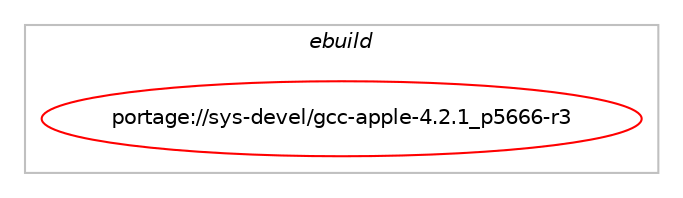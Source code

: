 digraph prolog {

# *************
# Graph options
# *************

newrank=true;
concentrate=true;
compound=true;
graph [rankdir=LR,fontname=Helvetica,fontsize=10,ranksep=1.5];#, ranksep=2.5, nodesep=0.2];
edge  [arrowhead=vee];
node  [fontname=Helvetica,fontsize=10];

# **********
# The ebuild
# **********

subgraph cluster_leftcol {
color=gray;
label=<<i>ebuild</i>>;
id [label="portage://sys-devel/gcc-apple-4.2.1_p5666-r3", color=red, width=4, href="../sys-devel/gcc-apple-4.2.1_p5666-r3.svg"];
}

# ****************
# The dependencies
# ****************

subgraph cluster_midcol {
color=gray;
label=<<i>dependencies</i>>;
subgraph cluster_compile {
fillcolor="#eeeeee";
style=filled;
label=<<i>compile</i>>;
# *** BEGIN UNKNOWN DEPENDENCY TYPE (TODO) ***
# id -> equal(use_conditional_group(positive,fortran,portage://sys-devel/gcc-apple-4.2.1_p5666-r3,[package_dependency(portage://sys-devel/gcc-apple-4.2.1_p5666-r3,install,no,dev-libs,gmp,greaterequal,[4.2.1,,,4.2.1],[],[]),package_dependency(portage://sys-devel/gcc-apple-4.2.1_p5666-r3,install,no,dev-libs,mpfr,greaterequal,[2.2.0,,_p10,2.2.0_p10],[],[])]))
# *** END UNKNOWN DEPENDENCY TYPE (TODO) ***

# *** BEGIN UNKNOWN DEPENDENCY TYPE (TODO) ***
# id -> equal(use_conditional_group(positive,nls,portage://sys-devel/gcc-apple-4.2.1_p5666-r3,[package_dependency(portage://sys-devel/gcc-apple-4.2.1_p5666-r3,install,no,sys-devel,gettext,none,[,,],[],[])]))
# *** END UNKNOWN DEPENDENCY TYPE (TODO) ***

# *** BEGIN UNKNOWN DEPENDENCY TYPE (TODO) ***
# id -> equal(package_dependency(portage://sys-devel/gcc-apple-4.2.1_p5666-r3,install,no,app-alternatives,yacc,none,[,,],[],[]))
# *** END UNKNOWN DEPENDENCY TYPE (TODO) ***

# *** BEGIN UNKNOWN DEPENDENCY TYPE (TODO) ***
# id -> equal(package_dependency(portage://sys-devel/gcc-apple-4.2.1_p5666-r3,install,no,dev-libs,mpfr,greaterequal,[2.2.0,,_p10,2.2.0_p10],[],[]))
# *** END UNKNOWN DEPENDENCY TYPE (TODO) ***

# *** BEGIN UNKNOWN DEPENDENCY TYPE (TODO) ***
# id -> equal(package_dependency(portage://sys-devel/gcc-apple-4.2.1_p5666-r3,install,no,sys-apps,texinfo,greaterequal,[4.2,,-r4,4.2-r4],[],[]))
# *** END UNKNOWN DEPENDENCY TYPE (TODO) ***

# *** BEGIN UNKNOWN DEPENDENCY TYPE (TODO) ***
# id -> equal(package_dependency(portage://sys-devel/gcc-apple-4.2.1_p5666-r3,install,no,sys-devel,binutils-apple,none,[,,],[],[]))
# *** END UNKNOWN DEPENDENCY TYPE (TODO) ***

# *** BEGIN UNKNOWN DEPENDENCY TYPE (TODO) ***
# id -> equal(package_dependency(portage://sys-devel/gcc-apple-4.2.1_p5666-r3,install,no,sys-devel,gcc-config,greaterequal,[1.8,,-r1,1.8-r1],[],[]))
# *** END UNKNOWN DEPENDENCY TYPE (TODO) ***

# *** BEGIN UNKNOWN DEPENDENCY TYPE (TODO) ***
# id -> equal(package_dependency(portage://sys-devel/gcc-apple-4.2.1_p5666-r3,install,no,sys-libs,ncurses,greaterequal,[5.2,,-r2,5.2-r2],[],[]))
# *** END UNKNOWN DEPENDENCY TYPE (TODO) ***

# *** BEGIN UNKNOWN DEPENDENCY TYPE (TODO) ***
# id -> equal(package_dependency(portage://sys-devel/gcc-apple-4.2.1_p5666-r3,install,no,sys-libs,zlib,greaterequal,[1.1.4,,,1.1.4],[],[]))
# *** END UNKNOWN DEPENDENCY TYPE (TODO) ***

# *** BEGIN UNKNOWN DEPENDENCY TYPE (TODO) ***
# id -> equal(package_dependency(portage://sys-devel/gcc-apple-4.2.1_p5666-r3,install,weak,sys-apps,portage,smaller,[2.2.14,,,2.2.14],[],[]))
# *** END UNKNOWN DEPENDENCY TYPE (TODO) ***

}
subgraph cluster_compileandrun {
fillcolor="#eeeeee";
style=filled;
label=<<i>compile and run</i>>;
}
subgraph cluster_run {
fillcolor="#eeeeee";
style=filled;
label=<<i>run</i>>;
# *** BEGIN UNKNOWN DEPENDENCY TYPE (TODO) ***
# id -> equal(use_conditional_group(positive,fortran,portage://sys-devel/gcc-apple-4.2.1_p5666-r3,[package_dependency(portage://sys-devel/gcc-apple-4.2.1_p5666-r3,run,no,dev-libs,gmp,greaterequal,[4.2.1,,,4.2.1],[],[]),package_dependency(portage://sys-devel/gcc-apple-4.2.1_p5666-r3,run,no,dev-libs,mpfr,greaterequal,[2.2.0,,_p10,2.2.0_p10],[],[])]))
# *** END UNKNOWN DEPENDENCY TYPE (TODO) ***

# *** BEGIN UNKNOWN DEPENDENCY TYPE (TODO) ***
# id -> equal(use_conditional_group(positive,nls,portage://sys-devel/gcc-apple-4.2.1_p5666-r3,[package_dependency(portage://sys-devel/gcc-apple-4.2.1_p5666-r3,run,no,sys-devel,gettext,none,[,,],[],[])]))
# *** END UNKNOWN DEPENDENCY TYPE (TODO) ***

# *** BEGIN UNKNOWN DEPENDENCY TYPE (TODO) ***
# id -> equal(package_dependency(portage://sys-devel/gcc-apple-4.2.1_p5666-r3,run,no,sys-devel,gcc-config,greaterequal,[1.8,,-r1,1.8-r1],[],[]))
# *** END UNKNOWN DEPENDENCY TYPE (TODO) ***

# *** BEGIN UNKNOWN DEPENDENCY TYPE (TODO) ***
# id -> equal(package_dependency(portage://sys-devel/gcc-apple-4.2.1_p5666-r3,run,no,sys-libs,ncurses,greaterequal,[5.2,,-r2,5.2-r2],[],[]))
# *** END UNKNOWN DEPENDENCY TYPE (TODO) ***

# *** BEGIN UNKNOWN DEPENDENCY TYPE (TODO) ***
# id -> equal(package_dependency(portage://sys-devel/gcc-apple-4.2.1_p5666-r3,run,no,sys-libs,zlib,greaterequal,[1.1.4,,,1.1.4],[],[]))
# *** END UNKNOWN DEPENDENCY TYPE (TODO) ***

# *** BEGIN UNKNOWN DEPENDENCY TYPE (TODO) ***
# id -> equal(package_dependency(portage://sys-devel/gcc-apple-4.2.1_p5666-r3,run,weak,sys-apps,portage,smaller,[2.2.14,,,2.2.14],[],[]))
# *** END UNKNOWN DEPENDENCY TYPE (TODO) ***

}
}

# **************
# The candidates
# **************

subgraph cluster_choices {
rank=same;
color=gray;
label=<<i>candidates</i>>;

}

}
